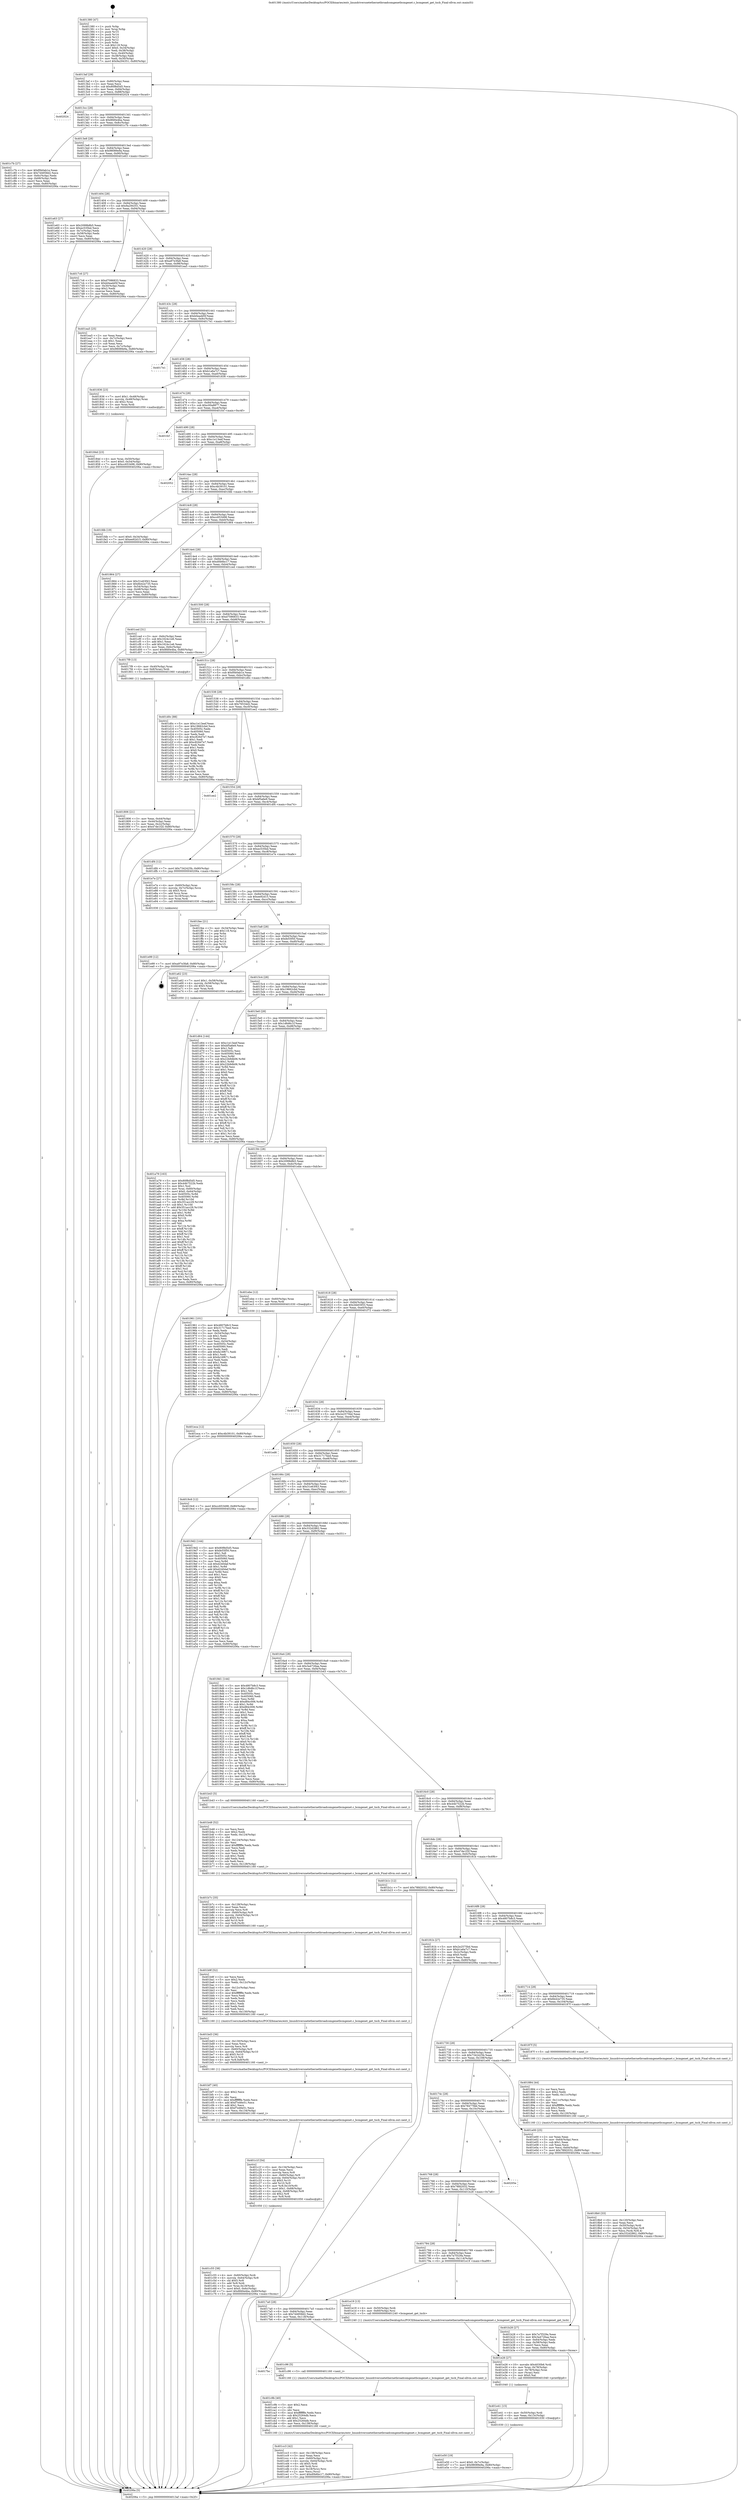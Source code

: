 digraph "0x401380" {
  label = "0x401380 (/mnt/c/Users/mathe/Desktop/tcc/POCII/binaries/extr_linuxdriversnetethernetbroadcomgenetbcmgenet.c_bcmgenet_get_txcb_Final-ollvm.out::main(0))"
  labelloc = "t"
  node[shape=record]

  Entry [label="",width=0.3,height=0.3,shape=circle,fillcolor=black,style=filled]
  "0x4013af" [label="{
     0x4013af [29]\l
     | [instrs]\l
     &nbsp;&nbsp;0x4013af \<+3\>: mov -0x80(%rbp),%eax\l
     &nbsp;&nbsp;0x4013b2 \<+2\>: mov %eax,%ecx\l
     &nbsp;&nbsp;0x4013b4 \<+6\>: sub $0x80f8d5d5,%ecx\l
     &nbsp;&nbsp;0x4013ba \<+6\>: mov %eax,-0x84(%rbp)\l
     &nbsp;&nbsp;0x4013c0 \<+6\>: mov %ecx,-0x88(%rbp)\l
     &nbsp;&nbsp;0x4013c6 \<+6\>: je 0000000000402024 \<main+0xca4\>\l
  }"]
  "0x402024" [label="{
     0x402024\l
  }", style=dashed]
  "0x4013cc" [label="{
     0x4013cc [28]\l
     | [instrs]\l
     &nbsp;&nbsp;0x4013cc \<+5\>: jmp 00000000004013d1 \<main+0x51\>\l
     &nbsp;&nbsp;0x4013d1 \<+6\>: mov -0x84(%rbp),%eax\l
     &nbsp;&nbsp;0x4013d7 \<+5\>: sub $0x8fd0e4ba,%eax\l
     &nbsp;&nbsp;0x4013dc \<+6\>: mov %eax,-0x8c(%rbp)\l
     &nbsp;&nbsp;0x4013e2 \<+6\>: je 0000000000401c7b \<main+0x8fb\>\l
  }"]
  Exit [label="",width=0.3,height=0.3,shape=circle,fillcolor=black,style=filled,peripheries=2]
  "0x401c7b" [label="{
     0x401c7b [27]\l
     | [instrs]\l
     &nbsp;&nbsp;0x401c7b \<+5\>: mov $0xf0b0ab1e,%eax\l
     &nbsp;&nbsp;0x401c80 \<+5\>: mov $0x7d4958d2,%ecx\l
     &nbsp;&nbsp;0x401c85 \<+3\>: mov -0x6c(%rbp),%edx\l
     &nbsp;&nbsp;0x401c88 \<+3\>: cmp -0x68(%rbp),%edx\l
     &nbsp;&nbsp;0x401c8b \<+3\>: cmovl %ecx,%eax\l
     &nbsp;&nbsp;0x401c8e \<+3\>: mov %eax,-0x80(%rbp)\l
     &nbsp;&nbsp;0x401c91 \<+5\>: jmp 000000000040206a \<main+0xcea\>\l
  }"]
  "0x4013e8" [label="{
     0x4013e8 [28]\l
     | [instrs]\l
     &nbsp;&nbsp;0x4013e8 \<+5\>: jmp 00000000004013ed \<main+0x6d\>\l
     &nbsp;&nbsp;0x4013ed \<+6\>: mov -0x84(%rbp),%eax\l
     &nbsp;&nbsp;0x4013f3 \<+5\>: sub $0x98089e9a,%eax\l
     &nbsp;&nbsp;0x4013f8 \<+6\>: mov %eax,-0x90(%rbp)\l
     &nbsp;&nbsp;0x4013fe \<+6\>: je 0000000000401e63 \<main+0xae3\>\l
  }"]
  "0x401eca" [label="{
     0x401eca [12]\l
     | [instrs]\l
     &nbsp;&nbsp;0x401eca \<+7\>: movl $0xc4b39101,-0x80(%rbp)\l
     &nbsp;&nbsp;0x401ed1 \<+5\>: jmp 000000000040206a \<main+0xcea\>\l
  }"]
  "0x401e63" [label="{
     0x401e63 [27]\l
     | [instrs]\l
     &nbsp;&nbsp;0x401e63 \<+5\>: mov $0x2099b8b5,%eax\l
     &nbsp;&nbsp;0x401e68 \<+5\>: mov $0xec535bd,%ecx\l
     &nbsp;&nbsp;0x401e6d \<+3\>: mov -0x7c(%rbp),%edx\l
     &nbsp;&nbsp;0x401e70 \<+3\>: cmp -0x58(%rbp),%edx\l
     &nbsp;&nbsp;0x401e73 \<+3\>: cmovl %ecx,%eax\l
     &nbsp;&nbsp;0x401e76 \<+3\>: mov %eax,-0x80(%rbp)\l
     &nbsp;&nbsp;0x401e79 \<+5\>: jmp 000000000040206a \<main+0xcea\>\l
  }"]
  "0x401404" [label="{
     0x401404 [28]\l
     | [instrs]\l
     &nbsp;&nbsp;0x401404 \<+5\>: jmp 0000000000401409 \<main+0x89\>\l
     &nbsp;&nbsp;0x401409 \<+6\>: mov -0x84(%rbp),%eax\l
     &nbsp;&nbsp;0x40140f \<+5\>: sub $0x9a294351,%eax\l
     &nbsp;&nbsp;0x401414 \<+6\>: mov %eax,-0x94(%rbp)\l
     &nbsp;&nbsp;0x40141a \<+6\>: je 00000000004017c6 \<main+0x446\>\l
  }"]
  "0x401e99" [label="{
     0x401e99 [12]\l
     | [instrs]\l
     &nbsp;&nbsp;0x401e99 \<+7\>: movl $0xa97e3fa8,-0x80(%rbp)\l
     &nbsp;&nbsp;0x401ea0 \<+5\>: jmp 000000000040206a \<main+0xcea\>\l
  }"]
  "0x4017c6" [label="{
     0x4017c6 [27]\l
     | [instrs]\l
     &nbsp;&nbsp;0x4017c6 \<+5\>: mov $0xd7086833,%eax\l
     &nbsp;&nbsp;0x4017cb \<+5\>: mov $0xb0eadd5f,%ecx\l
     &nbsp;&nbsp;0x4017d0 \<+3\>: mov -0x30(%rbp),%edx\l
     &nbsp;&nbsp;0x4017d3 \<+3\>: cmp $0x2,%edx\l
     &nbsp;&nbsp;0x4017d6 \<+3\>: cmovne %ecx,%eax\l
     &nbsp;&nbsp;0x4017d9 \<+3\>: mov %eax,-0x80(%rbp)\l
     &nbsp;&nbsp;0x4017dc \<+5\>: jmp 000000000040206a \<main+0xcea\>\l
  }"]
  "0x401420" [label="{
     0x401420 [28]\l
     | [instrs]\l
     &nbsp;&nbsp;0x401420 \<+5\>: jmp 0000000000401425 \<main+0xa5\>\l
     &nbsp;&nbsp;0x401425 \<+6\>: mov -0x84(%rbp),%eax\l
     &nbsp;&nbsp;0x40142b \<+5\>: sub $0xa97e3fa8,%eax\l
     &nbsp;&nbsp;0x401430 \<+6\>: mov %eax,-0x98(%rbp)\l
     &nbsp;&nbsp;0x401436 \<+6\>: je 0000000000401ea5 \<main+0xb25\>\l
  }"]
  "0x40206a" [label="{
     0x40206a [5]\l
     | [instrs]\l
     &nbsp;&nbsp;0x40206a \<+5\>: jmp 00000000004013af \<main+0x2f\>\l
  }"]
  "0x401380" [label="{
     0x401380 [47]\l
     | [instrs]\l
     &nbsp;&nbsp;0x401380 \<+1\>: push %rbp\l
     &nbsp;&nbsp;0x401381 \<+3\>: mov %rsp,%rbp\l
     &nbsp;&nbsp;0x401384 \<+2\>: push %r15\l
     &nbsp;&nbsp;0x401386 \<+2\>: push %r14\l
     &nbsp;&nbsp;0x401388 \<+2\>: push %r13\l
     &nbsp;&nbsp;0x40138a \<+2\>: push %r12\l
     &nbsp;&nbsp;0x40138c \<+1\>: push %rbx\l
     &nbsp;&nbsp;0x40138d \<+7\>: sub $0x118,%rsp\l
     &nbsp;&nbsp;0x401394 \<+7\>: movl $0x0,-0x34(%rbp)\l
     &nbsp;&nbsp;0x40139b \<+3\>: mov %edi,-0x38(%rbp)\l
     &nbsp;&nbsp;0x40139e \<+4\>: mov %rsi,-0x40(%rbp)\l
     &nbsp;&nbsp;0x4013a2 \<+3\>: mov -0x38(%rbp),%edi\l
     &nbsp;&nbsp;0x4013a5 \<+3\>: mov %edi,-0x30(%rbp)\l
     &nbsp;&nbsp;0x4013a8 \<+7\>: movl $0x9a294351,-0x80(%rbp)\l
  }"]
  "0x401e50" [label="{
     0x401e50 [19]\l
     | [instrs]\l
     &nbsp;&nbsp;0x401e50 \<+7\>: movl $0x0,-0x7c(%rbp)\l
     &nbsp;&nbsp;0x401e57 \<+7\>: movl $0x98089e9a,-0x80(%rbp)\l
     &nbsp;&nbsp;0x401e5e \<+5\>: jmp 000000000040206a \<main+0xcea\>\l
  }"]
  "0x401ea5" [label="{
     0x401ea5 [25]\l
     | [instrs]\l
     &nbsp;&nbsp;0x401ea5 \<+2\>: xor %eax,%eax\l
     &nbsp;&nbsp;0x401ea7 \<+3\>: mov -0x7c(%rbp),%ecx\l
     &nbsp;&nbsp;0x401eaa \<+3\>: sub $0x1,%eax\l
     &nbsp;&nbsp;0x401ead \<+2\>: sub %eax,%ecx\l
     &nbsp;&nbsp;0x401eaf \<+3\>: mov %ecx,-0x7c(%rbp)\l
     &nbsp;&nbsp;0x401eb2 \<+7\>: movl $0x98089e9a,-0x80(%rbp)\l
     &nbsp;&nbsp;0x401eb9 \<+5\>: jmp 000000000040206a \<main+0xcea\>\l
  }"]
  "0x40143c" [label="{
     0x40143c [28]\l
     | [instrs]\l
     &nbsp;&nbsp;0x40143c \<+5\>: jmp 0000000000401441 \<main+0xc1\>\l
     &nbsp;&nbsp;0x401441 \<+6\>: mov -0x84(%rbp),%eax\l
     &nbsp;&nbsp;0x401447 \<+5\>: sub $0xb0eadd5f,%eax\l
     &nbsp;&nbsp;0x40144c \<+6\>: mov %eax,-0x9c(%rbp)\l
     &nbsp;&nbsp;0x401452 \<+6\>: je 00000000004017e1 \<main+0x461\>\l
  }"]
  "0x401e41" [label="{
     0x401e41 [15]\l
     | [instrs]\l
     &nbsp;&nbsp;0x401e41 \<+4\>: mov -0x50(%rbp),%rdi\l
     &nbsp;&nbsp;0x401e45 \<+6\>: mov %eax,-0x13c(%rbp)\l
     &nbsp;&nbsp;0x401e4b \<+5\>: call 0000000000401030 \<free@plt\>\l
     | [calls]\l
     &nbsp;&nbsp;0x401030 \{1\} (unknown)\l
  }"]
  "0x4017e1" [label="{
     0x4017e1\l
  }", style=dashed]
  "0x401458" [label="{
     0x401458 [28]\l
     | [instrs]\l
     &nbsp;&nbsp;0x401458 \<+5\>: jmp 000000000040145d \<main+0xdd\>\l
     &nbsp;&nbsp;0x40145d \<+6\>: mov -0x84(%rbp),%eax\l
     &nbsp;&nbsp;0x401463 \<+5\>: sub $0xb1a6a7c7,%eax\l
     &nbsp;&nbsp;0x401468 \<+6\>: mov %eax,-0xa0(%rbp)\l
     &nbsp;&nbsp;0x40146e \<+6\>: je 0000000000401836 \<main+0x4b6\>\l
  }"]
  "0x401e26" [label="{
     0x401e26 [27]\l
     | [instrs]\l
     &nbsp;&nbsp;0x401e26 \<+10\>: movabs $0x4030b6,%rdi\l
     &nbsp;&nbsp;0x401e30 \<+4\>: mov %rax,-0x78(%rbp)\l
     &nbsp;&nbsp;0x401e34 \<+4\>: mov -0x78(%rbp),%rax\l
     &nbsp;&nbsp;0x401e38 \<+2\>: mov (%rax),%esi\l
     &nbsp;&nbsp;0x401e3a \<+2\>: mov $0x0,%al\l
     &nbsp;&nbsp;0x401e3c \<+5\>: call 0000000000401040 \<printf@plt\>\l
     | [calls]\l
     &nbsp;&nbsp;0x401040 \{1\} (unknown)\l
  }"]
  "0x401836" [label="{
     0x401836 [23]\l
     | [instrs]\l
     &nbsp;&nbsp;0x401836 \<+7\>: movl $0x1,-0x48(%rbp)\l
     &nbsp;&nbsp;0x40183d \<+4\>: movslq -0x48(%rbp),%rax\l
     &nbsp;&nbsp;0x401841 \<+4\>: shl $0x2,%rax\l
     &nbsp;&nbsp;0x401845 \<+3\>: mov %rax,%rdi\l
     &nbsp;&nbsp;0x401848 \<+5\>: call 0000000000401050 \<malloc@plt\>\l
     | [calls]\l
     &nbsp;&nbsp;0x401050 \{1\} (unknown)\l
  }"]
  "0x401474" [label="{
     0x401474 [28]\l
     | [instrs]\l
     &nbsp;&nbsp;0x401474 \<+5\>: jmp 0000000000401479 \<main+0xf9\>\l
     &nbsp;&nbsp;0x401479 \<+6\>: mov -0x84(%rbp),%eax\l
     &nbsp;&nbsp;0x40147f \<+5\>: sub $0xc00a8877,%eax\l
     &nbsp;&nbsp;0x401484 \<+6\>: mov %eax,-0xa4(%rbp)\l
     &nbsp;&nbsp;0x40148a \<+6\>: je 0000000000401fcf \<main+0xc4f\>\l
  }"]
  "0x401cc3" [label="{
     0x401cc3 [42]\l
     | [instrs]\l
     &nbsp;&nbsp;0x401cc3 \<+6\>: mov -0x138(%rbp),%ecx\l
     &nbsp;&nbsp;0x401cc9 \<+3\>: imul %eax,%ecx\l
     &nbsp;&nbsp;0x401ccc \<+4\>: mov -0x60(%rbp),%rsi\l
     &nbsp;&nbsp;0x401cd0 \<+4\>: movslq -0x64(%rbp),%rdi\l
     &nbsp;&nbsp;0x401cd4 \<+4\>: shl $0x5,%rdi\l
     &nbsp;&nbsp;0x401cd8 \<+3\>: add %rdi,%rsi\l
     &nbsp;&nbsp;0x401cdb \<+4\>: mov 0x18(%rsi),%rsi\l
     &nbsp;&nbsp;0x401cdf \<+2\>: mov %ecx,(%rsi)\l
     &nbsp;&nbsp;0x401ce1 \<+7\>: movl $0xd0b6bc17,-0x80(%rbp)\l
     &nbsp;&nbsp;0x401ce8 \<+5\>: jmp 000000000040206a \<main+0xcea\>\l
  }"]
  "0x401fcf" [label="{
     0x401fcf\l
  }", style=dashed]
  "0x401490" [label="{
     0x401490 [28]\l
     | [instrs]\l
     &nbsp;&nbsp;0x401490 \<+5\>: jmp 0000000000401495 \<main+0x115\>\l
     &nbsp;&nbsp;0x401495 \<+6\>: mov -0x84(%rbp),%eax\l
     &nbsp;&nbsp;0x40149b \<+5\>: sub $0xc1e13eef,%eax\l
     &nbsp;&nbsp;0x4014a0 \<+6\>: mov %eax,-0xa8(%rbp)\l
     &nbsp;&nbsp;0x4014a6 \<+6\>: je 0000000000402052 \<main+0xcd2\>\l
  }"]
  "0x401c9b" [label="{
     0x401c9b [40]\l
     | [instrs]\l
     &nbsp;&nbsp;0x401c9b \<+5\>: mov $0x2,%ecx\l
     &nbsp;&nbsp;0x401ca0 \<+1\>: cltd\l
     &nbsp;&nbsp;0x401ca1 \<+2\>: idiv %ecx\l
     &nbsp;&nbsp;0x401ca3 \<+6\>: imul $0xfffffffe,%edx,%ecx\l
     &nbsp;&nbsp;0x401ca9 \<+6\>: sub $0x25264db,%ecx\l
     &nbsp;&nbsp;0x401caf \<+3\>: add $0x1,%ecx\l
     &nbsp;&nbsp;0x401cb2 \<+6\>: add $0x25264db,%ecx\l
     &nbsp;&nbsp;0x401cb8 \<+6\>: mov %ecx,-0x138(%rbp)\l
     &nbsp;&nbsp;0x401cbe \<+5\>: call 0000000000401160 \<next_i\>\l
     | [calls]\l
     &nbsp;&nbsp;0x401160 \{1\} (/mnt/c/Users/mathe/Desktop/tcc/POCII/binaries/extr_linuxdriversnetethernetbroadcomgenetbcmgenet.c_bcmgenet_get_txcb_Final-ollvm.out::next_i)\l
  }"]
  "0x402052" [label="{
     0x402052\l
  }", style=dashed]
  "0x4014ac" [label="{
     0x4014ac [28]\l
     | [instrs]\l
     &nbsp;&nbsp;0x4014ac \<+5\>: jmp 00000000004014b1 \<main+0x131\>\l
     &nbsp;&nbsp;0x4014b1 \<+6\>: mov -0x84(%rbp),%eax\l
     &nbsp;&nbsp;0x4014b7 \<+5\>: sub $0xc4b39101,%eax\l
     &nbsp;&nbsp;0x4014bc \<+6\>: mov %eax,-0xac(%rbp)\l
     &nbsp;&nbsp;0x4014c2 \<+6\>: je 0000000000401fdb \<main+0xc5b\>\l
  }"]
  "0x4017bc" [label="{
     0x4017bc\l
  }", style=dashed]
  "0x401fdb" [label="{
     0x401fdb [19]\l
     | [instrs]\l
     &nbsp;&nbsp;0x401fdb \<+7\>: movl $0x0,-0x34(%rbp)\l
     &nbsp;&nbsp;0x401fe2 \<+7\>: movl $0xee92d15,-0x80(%rbp)\l
     &nbsp;&nbsp;0x401fe9 \<+5\>: jmp 000000000040206a \<main+0xcea\>\l
  }"]
  "0x4014c8" [label="{
     0x4014c8 [28]\l
     | [instrs]\l
     &nbsp;&nbsp;0x4014c8 \<+5\>: jmp 00000000004014cd \<main+0x14d\>\l
     &nbsp;&nbsp;0x4014cd \<+6\>: mov -0x84(%rbp),%eax\l
     &nbsp;&nbsp;0x4014d3 \<+5\>: sub $0xcc653498,%eax\l
     &nbsp;&nbsp;0x4014d8 \<+6\>: mov %eax,-0xb0(%rbp)\l
     &nbsp;&nbsp;0x4014de \<+6\>: je 0000000000401864 \<main+0x4e4\>\l
  }"]
  "0x401c96" [label="{
     0x401c96 [5]\l
     | [instrs]\l
     &nbsp;&nbsp;0x401c96 \<+5\>: call 0000000000401160 \<next_i\>\l
     | [calls]\l
     &nbsp;&nbsp;0x401160 \{1\} (/mnt/c/Users/mathe/Desktop/tcc/POCII/binaries/extr_linuxdriversnetethernetbroadcomgenetbcmgenet.c_bcmgenet_get_txcb_Final-ollvm.out::next_i)\l
  }"]
  "0x401864" [label="{
     0x401864 [27]\l
     | [instrs]\l
     &nbsp;&nbsp;0x401864 \<+5\>: mov $0x31e63f43,%eax\l
     &nbsp;&nbsp;0x401869 \<+5\>: mov $0x6b42e735,%ecx\l
     &nbsp;&nbsp;0x40186e \<+3\>: mov -0x54(%rbp),%edx\l
     &nbsp;&nbsp;0x401871 \<+3\>: cmp -0x48(%rbp),%edx\l
     &nbsp;&nbsp;0x401874 \<+3\>: cmovl %ecx,%eax\l
     &nbsp;&nbsp;0x401877 \<+3\>: mov %eax,-0x80(%rbp)\l
     &nbsp;&nbsp;0x40187a \<+5\>: jmp 000000000040206a \<main+0xcea\>\l
  }"]
  "0x4014e4" [label="{
     0x4014e4 [28]\l
     | [instrs]\l
     &nbsp;&nbsp;0x4014e4 \<+5\>: jmp 00000000004014e9 \<main+0x169\>\l
     &nbsp;&nbsp;0x4014e9 \<+6\>: mov -0x84(%rbp),%eax\l
     &nbsp;&nbsp;0x4014ef \<+5\>: sub $0xd0b6bc17,%eax\l
     &nbsp;&nbsp;0x4014f4 \<+6\>: mov %eax,-0xb4(%rbp)\l
     &nbsp;&nbsp;0x4014fa \<+6\>: je 0000000000401ced \<main+0x96d\>\l
  }"]
  "0x4017a0" [label="{
     0x4017a0 [28]\l
     | [instrs]\l
     &nbsp;&nbsp;0x4017a0 \<+5\>: jmp 00000000004017a5 \<main+0x425\>\l
     &nbsp;&nbsp;0x4017a5 \<+6\>: mov -0x84(%rbp),%eax\l
     &nbsp;&nbsp;0x4017ab \<+5\>: sub $0x7d4958d2,%eax\l
     &nbsp;&nbsp;0x4017b0 \<+6\>: mov %eax,-0x118(%rbp)\l
     &nbsp;&nbsp;0x4017b6 \<+6\>: je 0000000000401c96 \<main+0x916\>\l
  }"]
  "0x401ced" [label="{
     0x401ced [31]\l
     | [instrs]\l
     &nbsp;&nbsp;0x401ced \<+3\>: mov -0x6c(%rbp),%eax\l
     &nbsp;&nbsp;0x401cf0 \<+5\>: sub $0x1624c1e6,%eax\l
     &nbsp;&nbsp;0x401cf5 \<+3\>: add $0x1,%eax\l
     &nbsp;&nbsp;0x401cf8 \<+5\>: add $0x1624c1e6,%eax\l
     &nbsp;&nbsp;0x401cfd \<+3\>: mov %eax,-0x6c(%rbp)\l
     &nbsp;&nbsp;0x401d00 \<+7\>: movl $0x8fd0e4ba,-0x80(%rbp)\l
     &nbsp;&nbsp;0x401d07 \<+5\>: jmp 000000000040206a \<main+0xcea\>\l
  }"]
  "0x401500" [label="{
     0x401500 [28]\l
     | [instrs]\l
     &nbsp;&nbsp;0x401500 \<+5\>: jmp 0000000000401505 \<main+0x185\>\l
     &nbsp;&nbsp;0x401505 \<+6\>: mov -0x84(%rbp),%eax\l
     &nbsp;&nbsp;0x40150b \<+5\>: sub $0xd7086833,%eax\l
     &nbsp;&nbsp;0x401510 \<+6\>: mov %eax,-0xb8(%rbp)\l
     &nbsp;&nbsp;0x401516 \<+6\>: je 00000000004017f9 \<main+0x479\>\l
  }"]
  "0x401e19" [label="{
     0x401e19 [13]\l
     | [instrs]\l
     &nbsp;&nbsp;0x401e19 \<+4\>: mov -0x50(%rbp),%rdi\l
     &nbsp;&nbsp;0x401e1d \<+4\>: mov -0x60(%rbp),%rsi\l
     &nbsp;&nbsp;0x401e21 \<+5\>: call 0000000000401240 \<bcmgenet_get_txcb\>\l
     | [calls]\l
     &nbsp;&nbsp;0x401240 \{1\} (/mnt/c/Users/mathe/Desktop/tcc/POCII/binaries/extr_linuxdriversnetethernetbroadcomgenetbcmgenet.c_bcmgenet_get_txcb_Final-ollvm.out::bcmgenet_get_txcb)\l
  }"]
  "0x4017f9" [label="{
     0x4017f9 [13]\l
     | [instrs]\l
     &nbsp;&nbsp;0x4017f9 \<+4\>: mov -0x40(%rbp),%rax\l
     &nbsp;&nbsp;0x4017fd \<+4\>: mov 0x8(%rax),%rdi\l
     &nbsp;&nbsp;0x401801 \<+5\>: call 0000000000401060 \<atoi@plt\>\l
     | [calls]\l
     &nbsp;&nbsp;0x401060 \{1\} (unknown)\l
  }"]
  "0x40151c" [label="{
     0x40151c [28]\l
     | [instrs]\l
     &nbsp;&nbsp;0x40151c \<+5\>: jmp 0000000000401521 \<main+0x1a1\>\l
     &nbsp;&nbsp;0x401521 \<+6\>: mov -0x84(%rbp),%eax\l
     &nbsp;&nbsp;0x401527 \<+5\>: sub $0xf0b0ab1e,%eax\l
     &nbsp;&nbsp;0x40152c \<+6\>: mov %eax,-0xbc(%rbp)\l
     &nbsp;&nbsp;0x401532 \<+6\>: je 0000000000401d0c \<main+0x98c\>\l
  }"]
  "0x401806" [label="{
     0x401806 [21]\l
     | [instrs]\l
     &nbsp;&nbsp;0x401806 \<+3\>: mov %eax,-0x44(%rbp)\l
     &nbsp;&nbsp;0x401809 \<+3\>: mov -0x44(%rbp),%eax\l
     &nbsp;&nbsp;0x40180c \<+3\>: mov %eax,-0x2c(%rbp)\l
     &nbsp;&nbsp;0x40180f \<+7\>: movl $0x47de1f2f,-0x80(%rbp)\l
     &nbsp;&nbsp;0x401816 \<+5\>: jmp 000000000040206a \<main+0xcea\>\l
  }"]
  "0x401c55" [label="{
     0x401c55 [38]\l
     | [instrs]\l
     &nbsp;&nbsp;0x401c55 \<+4\>: mov -0x60(%rbp),%rdi\l
     &nbsp;&nbsp;0x401c59 \<+4\>: movslq -0x64(%rbp),%r8\l
     &nbsp;&nbsp;0x401c5d \<+4\>: shl $0x5,%r8\l
     &nbsp;&nbsp;0x401c61 \<+3\>: add %r8,%rdi\l
     &nbsp;&nbsp;0x401c64 \<+4\>: mov %rax,0x18(%rdi)\l
     &nbsp;&nbsp;0x401c68 \<+7\>: movl $0x0,-0x6c(%rbp)\l
     &nbsp;&nbsp;0x401c6f \<+7\>: movl $0x8fd0e4ba,-0x80(%rbp)\l
     &nbsp;&nbsp;0x401c76 \<+5\>: jmp 000000000040206a \<main+0xcea\>\l
  }"]
  "0x401d0c" [label="{
     0x401d0c [88]\l
     | [instrs]\l
     &nbsp;&nbsp;0x401d0c \<+5\>: mov $0xc1e13eef,%eax\l
     &nbsp;&nbsp;0x401d11 \<+5\>: mov $0x19662cbd,%ecx\l
     &nbsp;&nbsp;0x401d16 \<+7\>: mov 0x40505c,%edx\l
     &nbsp;&nbsp;0x401d1d \<+7\>: mov 0x405060,%esi\l
     &nbsp;&nbsp;0x401d24 \<+2\>: mov %edx,%edi\l
     &nbsp;&nbsp;0x401d26 \<+6\>: sub $0xc826d7e7,%edi\l
     &nbsp;&nbsp;0x401d2c \<+3\>: sub $0x1,%edi\l
     &nbsp;&nbsp;0x401d2f \<+6\>: add $0xc826d7e7,%edi\l
     &nbsp;&nbsp;0x401d35 \<+3\>: imul %edi,%edx\l
     &nbsp;&nbsp;0x401d38 \<+3\>: and $0x1,%edx\l
     &nbsp;&nbsp;0x401d3b \<+3\>: cmp $0x0,%edx\l
     &nbsp;&nbsp;0x401d3e \<+4\>: sete %r8b\l
     &nbsp;&nbsp;0x401d42 \<+3\>: cmp $0xa,%esi\l
     &nbsp;&nbsp;0x401d45 \<+4\>: setl %r9b\l
     &nbsp;&nbsp;0x401d49 \<+3\>: mov %r8b,%r10b\l
     &nbsp;&nbsp;0x401d4c \<+3\>: and %r9b,%r10b\l
     &nbsp;&nbsp;0x401d4f \<+3\>: xor %r9b,%r8b\l
     &nbsp;&nbsp;0x401d52 \<+3\>: or %r8b,%r10b\l
     &nbsp;&nbsp;0x401d55 \<+4\>: test $0x1,%r10b\l
     &nbsp;&nbsp;0x401d59 \<+3\>: cmovne %ecx,%eax\l
     &nbsp;&nbsp;0x401d5c \<+3\>: mov %eax,-0x80(%rbp)\l
     &nbsp;&nbsp;0x401d5f \<+5\>: jmp 000000000040206a \<main+0xcea\>\l
  }"]
  "0x401538" [label="{
     0x401538 [28]\l
     | [instrs]\l
     &nbsp;&nbsp;0x401538 \<+5\>: jmp 000000000040153d \<main+0x1bd\>\l
     &nbsp;&nbsp;0x40153d \<+6\>: mov -0x84(%rbp),%eax\l
     &nbsp;&nbsp;0x401543 \<+5\>: sub $0x76534d2,%eax\l
     &nbsp;&nbsp;0x401548 \<+6\>: mov %eax,-0xc0(%rbp)\l
     &nbsp;&nbsp;0x40154e \<+6\>: je 0000000000401ee2 \<main+0xb62\>\l
  }"]
  "0x401c1f" [label="{
     0x401c1f [54]\l
     | [instrs]\l
     &nbsp;&nbsp;0x401c1f \<+6\>: mov -0x134(%rbp),%ecx\l
     &nbsp;&nbsp;0x401c25 \<+3\>: imul %eax,%ecx\l
     &nbsp;&nbsp;0x401c28 \<+3\>: movslq %ecx,%r8\l
     &nbsp;&nbsp;0x401c2b \<+4\>: mov -0x60(%rbp),%r9\l
     &nbsp;&nbsp;0x401c2f \<+4\>: movslq -0x64(%rbp),%r10\l
     &nbsp;&nbsp;0x401c33 \<+4\>: shl $0x5,%r10\l
     &nbsp;&nbsp;0x401c37 \<+3\>: add %r10,%r9\l
     &nbsp;&nbsp;0x401c3a \<+4\>: mov %r8,0x10(%r9)\l
     &nbsp;&nbsp;0x401c3e \<+7\>: movl $0x1,-0x68(%rbp)\l
     &nbsp;&nbsp;0x401c45 \<+4\>: movslq -0x68(%rbp),%r8\l
     &nbsp;&nbsp;0x401c49 \<+4\>: shl $0x2,%r8\l
     &nbsp;&nbsp;0x401c4d \<+3\>: mov %r8,%rdi\l
     &nbsp;&nbsp;0x401c50 \<+5\>: call 0000000000401050 \<malloc@plt\>\l
     | [calls]\l
     &nbsp;&nbsp;0x401050 \{1\} (unknown)\l
  }"]
  "0x401ee2" [label="{
     0x401ee2\l
  }", style=dashed]
  "0x401554" [label="{
     0x401554 [28]\l
     | [instrs]\l
     &nbsp;&nbsp;0x401554 \<+5\>: jmp 0000000000401559 \<main+0x1d9\>\l
     &nbsp;&nbsp;0x401559 \<+6\>: mov -0x84(%rbp),%eax\l
     &nbsp;&nbsp;0x40155f \<+5\>: sub $0xbf5a6e9,%eax\l
     &nbsp;&nbsp;0x401564 \<+6\>: mov %eax,-0xc4(%rbp)\l
     &nbsp;&nbsp;0x40156a \<+6\>: je 0000000000401df4 \<main+0xa74\>\l
  }"]
  "0x401bf7" [label="{
     0x401bf7 [40]\l
     | [instrs]\l
     &nbsp;&nbsp;0x401bf7 \<+5\>: mov $0x2,%ecx\l
     &nbsp;&nbsp;0x401bfc \<+1\>: cltd\l
     &nbsp;&nbsp;0x401bfd \<+2\>: idiv %ecx\l
     &nbsp;&nbsp;0x401bff \<+6\>: imul $0xfffffffe,%edx,%ecx\l
     &nbsp;&nbsp;0x401c05 \<+6\>: add $0xf7e46e51,%ecx\l
     &nbsp;&nbsp;0x401c0b \<+3\>: add $0x1,%ecx\l
     &nbsp;&nbsp;0x401c0e \<+6\>: sub $0xf7e46e51,%ecx\l
     &nbsp;&nbsp;0x401c14 \<+6\>: mov %ecx,-0x134(%rbp)\l
     &nbsp;&nbsp;0x401c1a \<+5\>: call 0000000000401160 \<next_i\>\l
     | [calls]\l
     &nbsp;&nbsp;0x401160 \{1\} (/mnt/c/Users/mathe/Desktop/tcc/POCII/binaries/extr_linuxdriversnetethernetbroadcomgenetbcmgenet.c_bcmgenet_get_txcb_Final-ollvm.out::next_i)\l
  }"]
  "0x401df4" [label="{
     0x401df4 [12]\l
     | [instrs]\l
     &nbsp;&nbsp;0x401df4 \<+7\>: movl $0x7342425b,-0x80(%rbp)\l
     &nbsp;&nbsp;0x401dfb \<+5\>: jmp 000000000040206a \<main+0xcea\>\l
  }"]
  "0x401570" [label="{
     0x401570 [28]\l
     | [instrs]\l
     &nbsp;&nbsp;0x401570 \<+5\>: jmp 0000000000401575 \<main+0x1f5\>\l
     &nbsp;&nbsp;0x401575 \<+6\>: mov -0x84(%rbp),%eax\l
     &nbsp;&nbsp;0x40157b \<+5\>: sub $0xec535bd,%eax\l
     &nbsp;&nbsp;0x401580 \<+6\>: mov %eax,-0xc8(%rbp)\l
     &nbsp;&nbsp;0x401586 \<+6\>: je 0000000000401e7e \<main+0xafe\>\l
  }"]
  "0x401bd3" [label="{
     0x401bd3 [36]\l
     | [instrs]\l
     &nbsp;&nbsp;0x401bd3 \<+6\>: mov -0x130(%rbp),%ecx\l
     &nbsp;&nbsp;0x401bd9 \<+3\>: imul %eax,%ecx\l
     &nbsp;&nbsp;0x401bdc \<+3\>: movslq %ecx,%r8\l
     &nbsp;&nbsp;0x401bdf \<+4\>: mov -0x60(%rbp),%r9\l
     &nbsp;&nbsp;0x401be3 \<+4\>: movslq -0x64(%rbp),%r10\l
     &nbsp;&nbsp;0x401be7 \<+4\>: shl $0x5,%r10\l
     &nbsp;&nbsp;0x401beb \<+3\>: add %r10,%r9\l
     &nbsp;&nbsp;0x401bee \<+4\>: mov %r8,0x8(%r9)\l
     &nbsp;&nbsp;0x401bf2 \<+5\>: call 0000000000401160 \<next_i\>\l
     | [calls]\l
     &nbsp;&nbsp;0x401160 \{1\} (/mnt/c/Users/mathe/Desktop/tcc/POCII/binaries/extr_linuxdriversnetethernetbroadcomgenetbcmgenet.c_bcmgenet_get_txcb_Final-ollvm.out::next_i)\l
  }"]
  "0x401e7e" [label="{
     0x401e7e [27]\l
     | [instrs]\l
     &nbsp;&nbsp;0x401e7e \<+4\>: mov -0x60(%rbp),%rax\l
     &nbsp;&nbsp;0x401e82 \<+4\>: movslq -0x7c(%rbp),%rcx\l
     &nbsp;&nbsp;0x401e86 \<+4\>: shl $0x5,%rcx\l
     &nbsp;&nbsp;0x401e8a \<+3\>: add %rcx,%rax\l
     &nbsp;&nbsp;0x401e8d \<+4\>: mov 0x18(%rax),%rax\l
     &nbsp;&nbsp;0x401e91 \<+3\>: mov %rax,%rdi\l
     &nbsp;&nbsp;0x401e94 \<+5\>: call 0000000000401030 \<free@plt\>\l
     | [calls]\l
     &nbsp;&nbsp;0x401030 \{1\} (unknown)\l
  }"]
  "0x40158c" [label="{
     0x40158c [28]\l
     | [instrs]\l
     &nbsp;&nbsp;0x40158c \<+5\>: jmp 0000000000401591 \<main+0x211\>\l
     &nbsp;&nbsp;0x401591 \<+6\>: mov -0x84(%rbp),%eax\l
     &nbsp;&nbsp;0x401597 \<+5\>: sub $0xee92d15,%eax\l
     &nbsp;&nbsp;0x40159c \<+6\>: mov %eax,-0xcc(%rbp)\l
     &nbsp;&nbsp;0x4015a2 \<+6\>: je 0000000000401fee \<main+0xc6e\>\l
  }"]
  "0x401b9f" [label="{
     0x401b9f [52]\l
     | [instrs]\l
     &nbsp;&nbsp;0x401b9f \<+2\>: xor %ecx,%ecx\l
     &nbsp;&nbsp;0x401ba1 \<+5\>: mov $0x2,%edx\l
     &nbsp;&nbsp;0x401ba6 \<+6\>: mov %edx,-0x12c(%rbp)\l
     &nbsp;&nbsp;0x401bac \<+1\>: cltd\l
     &nbsp;&nbsp;0x401bad \<+6\>: mov -0x12c(%rbp),%esi\l
     &nbsp;&nbsp;0x401bb3 \<+2\>: idiv %esi\l
     &nbsp;&nbsp;0x401bb5 \<+6\>: imul $0xfffffffe,%edx,%edx\l
     &nbsp;&nbsp;0x401bbb \<+2\>: mov %ecx,%edi\l
     &nbsp;&nbsp;0x401bbd \<+2\>: sub %edx,%edi\l
     &nbsp;&nbsp;0x401bbf \<+2\>: mov %ecx,%edx\l
     &nbsp;&nbsp;0x401bc1 \<+3\>: sub $0x1,%edx\l
     &nbsp;&nbsp;0x401bc4 \<+2\>: add %edx,%edi\l
     &nbsp;&nbsp;0x401bc6 \<+2\>: sub %edi,%ecx\l
     &nbsp;&nbsp;0x401bc8 \<+6\>: mov %ecx,-0x130(%rbp)\l
     &nbsp;&nbsp;0x401bce \<+5\>: call 0000000000401160 \<next_i\>\l
     | [calls]\l
     &nbsp;&nbsp;0x401160 \{1\} (/mnt/c/Users/mathe/Desktop/tcc/POCII/binaries/extr_linuxdriversnetethernetbroadcomgenetbcmgenet.c_bcmgenet_get_txcb_Final-ollvm.out::next_i)\l
  }"]
  "0x401fee" [label="{
     0x401fee [21]\l
     | [instrs]\l
     &nbsp;&nbsp;0x401fee \<+3\>: mov -0x34(%rbp),%eax\l
     &nbsp;&nbsp;0x401ff1 \<+7\>: add $0x118,%rsp\l
     &nbsp;&nbsp;0x401ff8 \<+1\>: pop %rbx\l
     &nbsp;&nbsp;0x401ff9 \<+2\>: pop %r12\l
     &nbsp;&nbsp;0x401ffb \<+2\>: pop %r13\l
     &nbsp;&nbsp;0x401ffd \<+2\>: pop %r14\l
     &nbsp;&nbsp;0x401fff \<+2\>: pop %r15\l
     &nbsp;&nbsp;0x402001 \<+1\>: pop %rbp\l
     &nbsp;&nbsp;0x402002 \<+1\>: ret\l
  }"]
  "0x4015a8" [label="{
     0x4015a8 [28]\l
     | [instrs]\l
     &nbsp;&nbsp;0x4015a8 \<+5\>: jmp 00000000004015ad \<main+0x22d\>\l
     &nbsp;&nbsp;0x4015ad \<+6\>: mov -0x84(%rbp),%eax\l
     &nbsp;&nbsp;0x4015b3 \<+5\>: sub $0xfe55f50,%eax\l
     &nbsp;&nbsp;0x4015b8 \<+6\>: mov %eax,-0xd0(%rbp)\l
     &nbsp;&nbsp;0x4015be \<+6\>: je 0000000000401a62 \<main+0x6e2\>\l
  }"]
  "0x401b7c" [label="{
     0x401b7c [35]\l
     | [instrs]\l
     &nbsp;&nbsp;0x401b7c \<+6\>: mov -0x128(%rbp),%ecx\l
     &nbsp;&nbsp;0x401b82 \<+3\>: imul %eax,%ecx\l
     &nbsp;&nbsp;0x401b85 \<+3\>: movslq %ecx,%r8\l
     &nbsp;&nbsp;0x401b88 \<+4\>: mov -0x60(%rbp),%r9\l
     &nbsp;&nbsp;0x401b8c \<+4\>: movslq -0x64(%rbp),%r10\l
     &nbsp;&nbsp;0x401b90 \<+4\>: shl $0x5,%r10\l
     &nbsp;&nbsp;0x401b94 \<+3\>: add %r10,%r9\l
     &nbsp;&nbsp;0x401b97 \<+3\>: mov %r8,(%r9)\l
     &nbsp;&nbsp;0x401b9a \<+5\>: call 0000000000401160 \<next_i\>\l
     | [calls]\l
     &nbsp;&nbsp;0x401160 \{1\} (/mnt/c/Users/mathe/Desktop/tcc/POCII/binaries/extr_linuxdriversnetethernetbroadcomgenetbcmgenet.c_bcmgenet_get_txcb_Final-ollvm.out::next_i)\l
  }"]
  "0x401a62" [label="{
     0x401a62 [23]\l
     | [instrs]\l
     &nbsp;&nbsp;0x401a62 \<+7\>: movl $0x1,-0x58(%rbp)\l
     &nbsp;&nbsp;0x401a69 \<+4\>: movslq -0x58(%rbp),%rax\l
     &nbsp;&nbsp;0x401a6d \<+4\>: shl $0x5,%rax\l
     &nbsp;&nbsp;0x401a71 \<+3\>: mov %rax,%rdi\l
     &nbsp;&nbsp;0x401a74 \<+5\>: call 0000000000401050 \<malloc@plt\>\l
     | [calls]\l
     &nbsp;&nbsp;0x401050 \{1\} (unknown)\l
  }"]
  "0x4015c4" [label="{
     0x4015c4 [28]\l
     | [instrs]\l
     &nbsp;&nbsp;0x4015c4 \<+5\>: jmp 00000000004015c9 \<main+0x249\>\l
     &nbsp;&nbsp;0x4015c9 \<+6\>: mov -0x84(%rbp),%eax\l
     &nbsp;&nbsp;0x4015cf \<+5\>: sub $0x19662cbd,%eax\l
     &nbsp;&nbsp;0x4015d4 \<+6\>: mov %eax,-0xd4(%rbp)\l
     &nbsp;&nbsp;0x4015da \<+6\>: je 0000000000401d64 \<main+0x9e4\>\l
  }"]
  "0x401b48" [label="{
     0x401b48 [52]\l
     | [instrs]\l
     &nbsp;&nbsp;0x401b48 \<+2\>: xor %ecx,%ecx\l
     &nbsp;&nbsp;0x401b4a \<+5\>: mov $0x2,%edx\l
     &nbsp;&nbsp;0x401b4f \<+6\>: mov %edx,-0x124(%rbp)\l
     &nbsp;&nbsp;0x401b55 \<+1\>: cltd\l
     &nbsp;&nbsp;0x401b56 \<+6\>: mov -0x124(%rbp),%esi\l
     &nbsp;&nbsp;0x401b5c \<+2\>: idiv %esi\l
     &nbsp;&nbsp;0x401b5e \<+6\>: imul $0xfffffffe,%edx,%edx\l
     &nbsp;&nbsp;0x401b64 \<+2\>: mov %ecx,%edi\l
     &nbsp;&nbsp;0x401b66 \<+2\>: sub %edx,%edi\l
     &nbsp;&nbsp;0x401b68 \<+2\>: mov %ecx,%edx\l
     &nbsp;&nbsp;0x401b6a \<+3\>: sub $0x1,%edx\l
     &nbsp;&nbsp;0x401b6d \<+2\>: add %edx,%edi\l
     &nbsp;&nbsp;0x401b6f \<+2\>: sub %edi,%ecx\l
     &nbsp;&nbsp;0x401b71 \<+6\>: mov %ecx,-0x128(%rbp)\l
     &nbsp;&nbsp;0x401b77 \<+5\>: call 0000000000401160 \<next_i\>\l
     | [calls]\l
     &nbsp;&nbsp;0x401160 \{1\} (/mnt/c/Users/mathe/Desktop/tcc/POCII/binaries/extr_linuxdriversnetethernetbroadcomgenetbcmgenet.c_bcmgenet_get_txcb_Final-ollvm.out::next_i)\l
  }"]
  "0x401d64" [label="{
     0x401d64 [144]\l
     | [instrs]\l
     &nbsp;&nbsp;0x401d64 \<+5\>: mov $0xc1e13eef,%eax\l
     &nbsp;&nbsp;0x401d69 \<+5\>: mov $0xbf5a6e9,%ecx\l
     &nbsp;&nbsp;0x401d6e \<+2\>: mov $0x1,%dl\l
     &nbsp;&nbsp;0x401d70 \<+7\>: mov 0x40505c,%esi\l
     &nbsp;&nbsp;0x401d77 \<+7\>: mov 0x405060,%edi\l
     &nbsp;&nbsp;0x401d7e \<+3\>: mov %esi,%r8d\l
     &nbsp;&nbsp;0x401d81 \<+7\>: sub $0x22b9db06,%r8d\l
     &nbsp;&nbsp;0x401d88 \<+4\>: sub $0x1,%r8d\l
     &nbsp;&nbsp;0x401d8c \<+7\>: add $0x22b9db06,%r8d\l
     &nbsp;&nbsp;0x401d93 \<+4\>: imul %r8d,%esi\l
     &nbsp;&nbsp;0x401d97 \<+3\>: and $0x1,%esi\l
     &nbsp;&nbsp;0x401d9a \<+3\>: cmp $0x0,%esi\l
     &nbsp;&nbsp;0x401d9d \<+4\>: sete %r9b\l
     &nbsp;&nbsp;0x401da1 \<+3\>: cmp $0xa,%edi\l
     &nbsp;&nbsp;0x401da4 \<+4\>: setl %r10b\l
     &nbsp;&nbsp;0x401da8 \<+3\>: mov %r9b,%r11b\l
     &nbsp;&nbsp;0x401dab \<+4\>: xor $0xff,%r11b\l
     &nbsp;&nbsp;0x401daf \<+3\>: mov %r10b,%bl\l
     &nbsp;&nbsp;0x401db2 \<+3\>: xor $0xff,%bl\l
     &nbsp;&nbsp;0x401db5 \<+3\>: xor $0x1,%dl\l
     &nbsp;&nbsp;0x401db8 \<+3\>: mov %r11b,%r14b\l
     &nbsp;&nbsp;0x401dbb \<+4\>: and $0xff,%r14b\l
     &nbsp;&nbsp;0x401dbf \<+3\>: and %dl,%r9b\l
     &nbsp;&nbsp;0x401dc2 \<+3\>: mov %bl,%r15b\l
     &nbsp;&nbsp;0x401dc5 \<+4\>: and $0xff,%r15b\l
     &nbsp;&nbsp;0x401dc9 \<+3\>: and %dl,%r10b\l
     &nbsp;&nbsp;0x401dcc \<+3\>: or %r9b,%r14b\l
     &nbsp;&nbsp;0x401dcf \<+3\>: or %r10b,%r15b\l
     &nbsp;&nbsp;0x401dd2 \<+3\>: xor %r15b,%r14b\l
     &nbsp;&nbsp;0x401dd5 \<+3\>: or %bl,%r11b\l
     &nbsp;&nbsp;0x401dd8 \<+4\>: xor $0xff,%r11b\l
     &nbsp;&nbsp;0x401ddc \<+3\>: or $0x1,%dl\l
     &nbsp;&nbsp;0x401ddf \<+3\>: and %dl,%r11b\l
     &nbsp;&nbsp;0x401de2 \<+3\>: or %r11b,%r14b\l
     &nbsp;&nbsp;0x401de5 \<+4\>: test $0x1,%r14b\l
     &nbsp;&nbsp;0x401de9 \<+3\>: cmovne %ecx,%eax\l
     &nbsp;&nbsp;0x401dec \<+3\>: mov %eax,-0x80(%rbp)\l
     &nbsp;&nbsp;0x401def \<+5\>: jmp 000000000040206a \<main+0xcea\>\l
  }"]
  "0x4015e0" [label="{
     0x4015e0 [28]\l
     | [instrs]\l
     &nbsp;&nbsp;0x4015e0 \<+5\>: jmp 00000000004015e5 \<main+0x265\>\l
     &nbsp;&nbsp;0x4015e5 \<+6\>: mov -0x84(%rbp),%eax\l
     &nbsp;&nbsp;0x4015eb \<+5\>: sub $0x1d6d6c1f,%eax\l
     &nbsp;&nbsp;0x4015f0 \<+6\>: mov %eax,-0xd8(%rbp)\l
     &nbsp;&nbsp;0x4015f6 \<+6\>: je 0000000000401961 \<main+0x5e1\>\l
  }"]
  "0x401784" [label="{
     0x401784 [28]\l
     | [instrs]\l
     &nbsp;&nbsp;0x401784 \<+5\>: jmp 0000000000401789 \<main+0x409\>\l
     &nbsp;&nbsp;0x401789 \<+6\>: mov -0x84(%rbp),%eax\l
     &nbsp;&nbsp;0x40178f \<+5\>: sub $0x7a7f329a,%eax\l
     &nbsp;&nbsp;0x401794 \<+6\>: mov %eax,-0x114(%rbp)\l
     &nbsp;&nbsp;0x40179a \<+6\>: je 0000000000401e19 \<main+0xa99\>\l
  }"]
  "0x401961" [label="{
     0x401961 [101]\l
     | [instrs]\l
     &nbsp;&nbsp;0x401961 \<+5\>: mov $0x4807b8c3,%eax\l
     &nbsp;&nbsp;0x401966 \<+5\>: mov $0x31717bed,%ecx\l
     &nbsp;&nbsp;0x40196b \<+2\>: xor %edx,%edx\l
     &nbsp;&nbsp;0x40196d \<+3\>: mov -0x54(%rbp),%esi\l
     &nbsp;&nbsp;0x401970 \<+3\>: sub $0x1,%edx\l
     &nbsp;&nbsp;0x401973 \<+2\>: sub %edx,%esi\l
     &nbsp;&nbsp;0x401975 \<+3\>: mov %esi,-0x54(%rbp)\l
     &nbsp;&nbsp;0x401978 \<+7\>: mov 0x40505c,%edx\l
     &nbsp;&nbsp;0x40197f \<+7\>: mov 0x405060,%esi\l
     &nbsp;&nbsp;0x401986 \<+2\>: mov %edx,%edi\l
     &nbsp;&nbsp;0x401988 \<+6\>: add $0xfa16f671,%edi\l
     &nbsp;&nbsp;0x40198e \<+3\>: sub $0x1,%edi\l
     &nbsp;&nbsp;0x401991 \<+6\>: sub $0xfa16f671,%edi\l
     &nbsp;&nbsp;0x401997 \<+3\>: imul %edi,%edx\l
     &nbsp;&nbsp;0x40199a \<+3\>: and $0x1,%edx\l
     &nbsp;&nbsp;0x40199d \<+3\>: cmp $0x0,%edx\l
     &nbsp;&nbsp;0x4019a0 \<+4\>: sete %r8b\l
     &nbsp;&nbsp;0x4019a4 \<+3\>: cmp $0xa,%esi\l
     &nbsp;&nbsp;0x4019a7 \<+4\>: setl %r9b\l
     &nbsp;&nbsp;0x4019ab \<+3\>: mov %r8b,%r10b\l
     &nbsp;&nbsp;0x4019ae \<+3\>: and %r9b,%r10b\l
     &nbsp;&nbsp;0x4019b1 \<+3\>: xor %r9b,%r8b\l
     &nbsp;&nbsp;0x4019b4 \<+3\>: or %r8b,%r10b\l
     &nbsp;&nbsp;0x4019b7 \<+4\>: test $0x1,%r10b\l
     &nbsp;&nbsp;0x4019bb \<+3\>: cmovne %ecx,%eax\l
     &nbsp;&nbsp;0x4019be \<+3\>: mov %eax,-0x80(%rbp)\l
     &nbsp;&nbsp;0x4019c1 \<+5\>: jmp 000000000040206a \<main+0xcea\>\l
  }"]
  "0x4015fc" [label="{
     0x4015fc [28]\l
     | [instrs]\l
     &nbsp;&nbsp;0x4015fc \<+5\>: jmp 0000000000401601 \<main+0x281\>\l
     &nbsp;&nbsp;0x401601 \<+6\>: mov -0x84(%rbp),%eax\l
     &nbsp;&nbsp;0x401607 \<+5\>: sub $0x2099b8b5,%eax\l
     &nbsp;&nbsp;0x40160c \<+6\>: mov %eax,-0xdc(%rbp)\l
     &nbsp;&nbsp;0x401612 \<+6\>: je 0000000000401ebe \<main+0xb3e\>\l
  }"]
  "0x401b28" [label="{
     0x401b28 [27]\l
     | [instrs]\l
     &nbsp;&nbsp;0x401b28 \<+5\>: mov $0x7a7f329a,%eax\l
     &nbsp;&nbsp;0x401b2d \<+5\>: mov $0x3a4726aa,%ecx\l
     &nbsp;&nbsp;0x401b32 \<+3\>: mov -0x64(%rbp),%edx\l
     &nbsp;&nbsp;0x401b35 \<+3\>: cmp -0x58(%rbp),%edx\l
     &nbsp;&nbsp;0x401b38 \<+3\>: cmovl %ecx,%eax\l
     &nbsp;&nbsp;0x401b3b \<+3\>: mov %eax,-0x80(%rbp)\l
     &nbsp;&nbsp;0x401b3e \<+5\>: jmp 000000000040206a \<main+0xcea\>\l
  }"]
  "0x401ebe" [label="{
     0x401ebe [12]\l
     | [instrs]\l
     &nbsp;&nbsp;0x401ebe \<+4\>: mov -0x60(%rbp),%rax\l
     &nbsp;&nbsp;0x401ec2 \<+3\>: mov %rax,%rdi\l
     &nbsp;&nbsp;0x401ec5 \<+5\>: call 0000000000401030 \<free@plt\>\l
     | [calls]\l
     &nbsp;&nbsp;0x401030 \{1\} (unknown)\l
  }"]
  "0x401618" [label="{
     0x401618 [28]\l
     | [instrs]\l
     &nbsp;&nbsp;0x401618 \<+5\>: jmp 000000000040161d \<main+0x29d\>\l
     &nbsp;&nbsp;0x40161d \<+6\>: mov -0x84(%rbp),%eax\l
     &nbsp;&nbsp;0x401623 \<+5\>: sub $0x2bb03f33,%eax\l
     &nbsp;&nbsp;0x401628 \<+6\>: mov %eax,-0xe0(%rbp)\l
     &nbsp;&nbsp;0x40162e \<+6\>: je 0000000000401f72 \<main+0xbf2\>\l
  }"]
  "0x401768" [label="{
     0x401768 [28]\l
     | [instrs]\l
     &nbsp;&nbsp;0x401768 \<+5\>: jmp 000000000040176d \<main+0x3ed\>\l
     &nbsp;&nbsp;0x40176d \<+6\>: mov -0x84(%rbp),%eax\l
     &nbsp;&nbsp;0x401773 \<+5\>: sub $0x78fd2032,%eax\l
     &nbsp;&nbsp;0x401778 \<+6\>: mov %eax,-0x110(%rbp)\l
     &nbsp;&nbsp;0x40177e \<+6\>: je 0000000000401b28 \<main+0x7a8\>\l
  }"]
  "0x401f72" [label="{
     0x401f72\l
  }", style=dashed]
  "0x401634" [label="{
     0x401634 [28]\l
     | [instrs]\l
     &nbsp;&nbsp;0x401634 \<+5\>: jmp 0000000000401639 \<main+0x2b9\>\l
     &nbsp;&nbsp;0x401639 \<+6\>: mov -0x84(%rbp),%eax\l
     &nbsp;&nbsp;0x40163f \<+5\>: sub $0x2e2575bd,%eax\l
     &nbsp;&nbsp;0x401644 \<+6\>: mov %eax,-0xe4(%rbp)\l
     &nbsp;&nbsp;0x40164a \<+6\>: je 0000000000401ed6 \<main+0xb56\>\l
  }"]
  "0x40205e" [label="{
     0x40205e\l
  }", style=dashed]
  "0x401ed6" [label="{
     0x401ed6\l
  }", style=dashed]
  "0x401650" [label="{
     0x401650 [28]\l
     | [instrs]\l
     &nbsp;&nbsp;0x401650 \<+5\>: jmp 0000000000401655 \<main+0x2d5\>\l
     &nbsp;&nbsp;0x401655 \<+6\>: mov -0x84(%rbp),%eax\l
     &nbsp;&nbsp;0x40165b \<+5\>: sub $0x31717bed,%eax\l
     &nbsp;&nbsp;0x401660 \<+6\>: mov %eax,-0xe8(%rbp)\l
     &nbsp;&nbsp;0x401666 \<+6\>: je 00000000004019c6 \<main+0x646\>\l
  }"]
  "0x40174c" [label="{
     0x40174c [28]\l
     | [instrs]\l
     &nbsp;&nbsp;0x40174c \<+5\>: jmp 0000000000401751 \<main+0x3d1\>\l
     &nbsp;&nbsp;0x401751 \<+6\>: mov -0x84(%rbp),%eax\l
     &nbsp;&nbsp;0x401757 \<+5\>: sub $0x78477fdd,%eax\l
     &nbsp;&nbsp;0x40175c \<+6\>: mov %eax,-0x10c(%rbp)\l
     &nbsp;&nbsp;0x401762 \<+6\>: je 000000000040205e \<main+0xcde\>\l
  }"]
  "0x4019c6" [label="{
     0x4019c6 [12]\l
     | [instrs]\l
     &nbsp;&nbsp;0x4019c6 \<+7\>: movl $0xcc653498,-0x80(%rbp)\l
     &nbsp;&nbsp;0x4019cd \<+5\>: jmp 000000000040206a \<main+0xcea\>\l
  }"]
  "0x40166c" [label="{
     0x40166c [28]\l
     | [instrs]\l
     &nbsp;&nbsp;0x40166c \<+5\>: jmp 0000000000401671 \<main+0x2f1\>\l
     &nbsp;&nbsp;0x401671 \<+6\>: mov -0x84(%rbp),%eax\l
     &nbsp;&nbsp;0x401677 \<+5\>: sub $0x31e63f43,%eax\l
     &nbsp;&nbsp;0x40167c \<+6\>: mov %eax,-0xec(%rbp)\l
     &nbsp;&nbsp;0x401682 \<+6\>: je 00000000004019d2 \<main+0x652\>\l
  }"]
  "0x401e00" [label="{
     0x401e00 [25]\l
     | [instrs]\l
     &nbsp;&nbsp;0x401e00 \<+2\>: xor %eax,%eax\l
     &nbsp;&nbsp;0x401e02 \<+3\>: mov -0x64(%rbp),%ecx\l
     &nbsp;&nbsp;0x401e05 \<+3\>: sub $0x1,%eax\l
     &nbsp;&nbsp;0x401e08 \<+2\>: sub %eax,%ecx\l
     &nbsp;&nbsp;0x401e0a \<+3\>: mov %ecx,-0x64(%rbp)\l
     &nbsp;&nbsp;0x401e0d \<+7\>: movl $0x78fd2032,-0x80(%rbp)\l
     &nbsp;&nbsp;0x401e14 \<+5\>: jmp 000000000040206a \<main+0xcea\>\l
  }"]
  "0x4019d2" [label="{
     0x4019d2 [144]\l
     | [instrs]\l
     &nbsp;&nbsp;0x4019d2 \<+5\>: mov $0x80f8d5d5,%eax\l
     &nbsp;&nbsp;0x4019d7 \<+5\>: mov $0xfe55f50,%ecx\l
     &nbsp;&nbsp;0x4019dc \<+2\>: mov $0x1,%dl\l
     &nbsp;&nbsp;0x4019de \<+7\>: mov 0x40505c,%esi\l
     &nbsp;&nbsp;0x4019e5 \<+7\>: mov 0x405060,%edi\l
     &nbsp;&nbsp;0x4019ec \<+3\>: mov %esi,%r8d\l
     &nbsp;&nbsp;0x4019ef \<+7\>: sub $0xd240daf,%r8d\l
     &nbsp;&nbsp;0x4019f6 \<+4\>: sub $0x1,%r8d\l
     &nbsp;&nbsp;0x4019fa \<+7\>: add $0xd240daf,%r8d\l
     &nbsp;&nbsp;0x401a01 \<+4\>: imul %r8d,%esi\l
     &nbsp;&nbsp;0x401a05 \<+3\>: and $0x1,%esi\l
     &nbsp;&nbsp;0x401a08 \<+3\>: cmp $0x0,%esi\l
     &nbsp;&nbsp;0x401a0b \<+4\>: sete %r9b\l
     &nbsp;&nbsp;0x401a0f \<+3\>: cmp $0xa,%edi\l
     &nbsp;&nbsp;0x401a12 \<+4\>: setl %r10b\l
     &nbsp;&nbsp;0x401a16 \<+3\>: mov %r9b,%r11b\l
     &nbsp;&nbsp;0x401a19 \<+4\>: xor $0xff,%r11b\l
     &nbsp;&nbsp;0x401a1d \<+3\>: mov %r10b,%bl\l
     &nbsp;&nbsp;0x401a20 \<+3\>: xor $0xff,%bl\l
     &nbsp;&nbsp;0x401a23 \<+3\>: xor $0x1,%dl\l
     &nbsp;&nbsp;0x401a26 \<+3\>: mov %r11b,%r14b\l
     &nbsp;&nbsp;0x401a29 \<+4\>: and $0xff,%r14b\l
     &nbsp;&nbsp;0x401a2d \<+3\>: and %dl,%r9b\l
     &nbsp;&nbsp;0x401a30 \<+3\>: mov %bl,%r15b\l
     &nbsp;&nbsp;0x401a33 \<+4\>: and $0xff,%r15b\l
     &nbsp;&nbsp;0x401a37 \<+3\>: and %dl,%r10b\l
     &nbsp;&nbsp;0x401a3a \<+3\>: or %r9b,%r14b\l
     &nbsp;&nbsp;0x401a3d \<+3\>: or %r10b,%r15b\l
     &nbsp;&nbsp;0x401a40 \<+3\>: xor %r15b,%r14b\l
     &nbsp;&nbsp;0x401a43 \<+3\>: or %bl,%r11b\l
     &nbsp;&nbsp;0x401a46 \<+4\>: xor $0xff,%r11b\l
     &nbsp;&nbsp;0x401a4a \<+3\>: or $0x1,%dl\l
     &nbsp;&nbsp;0x401a4d \<+3\>: and %dl,%r11b\l
     &nbsp;&nbsp;0x401a50 \<+3\>: or %r11b,%r14b\l
     &nbsp;&nbsp;0x401a53 \<+4\>: test $0x1,%r14b\l
     &nbsp;&nbsp;0x401a57 \<+3\>: cmovne %ecx,%eax\l
     &nbsp;&nbsp;0x401a5a \<+3\>: mov %eax,-0x80(%rbp)\l
     &nbsp;&nbsp;0x401a5d \<+5\>: jmp 000000000040206a \<main+0xcea\>\l
  }"]
  "0x401688" [label="{
     0x401688 [28]\l
     | [instrs]\l
     &nbsp;&nbsp;0x401688 \<+5\>: jmp 000000000040168d \<main+0x30d\>\l
     &nbsp;&nbsp;0x40168d \<+6\>: mov -0x84(%rbp),%eax\l
     &nbsp;&nbsp;0x401693 \<+5\>: sub $0x332d2862,%eax\l
     &nbsp;&nbsp;0x401698 \<+6\>: mov %eax,-0xf0(%rbp)\l
     &nbsp;&nbsp;0x40169e \<+6\>: je 00000000004018d1 \<main+0x551\>\l
  }"]
  "0x401a79" [label="{
     0x401a79 [163]\l
     | [instrs]\l
     &nbsp;&nbsp;0x401a79 \<+5\>: mov $0x80f8d5d5,%ecx\l
     &nbsp;&nbsp;0x401a7e \<+5\>: mov $0x44b7522b,%edx\l
     &nbsp;&nbsp;0x401a83 \<+3\>: mov $0x1,%sil\l
     &nbsp;&nbsp;0x401a86 \<+4\>: mov %rax,-0x60(%rbp)\l
     &nbsp;&nbsp;0x401a8a \<+7\>: movl $0x0,-0x64(%rbp)\l
     &nbsp;&nbsp;0x401a91 \<+8\>: mov 0x40505c,%r8d\l
     &nbsp;&nbsp;0x401a99 \<+8\>: mov 0x405060,%r9d\l
     &nbsp;&nbsp;0x401aa1 \<+3\>: mov %r8d,%r10d\l
     &nbsp;&nbsp;0x401aa4 \<+7\>: sub $0x351acc29,%r10d\l
     &nbsp;&nbsp;0x401aab \<+4\>: sub $0x1,%r10d\l
     &nbsp;&nbsp;0x401aaf \<+7\>: add $0x351acc29,%r10d\l
     &nbsp;&nbsp;0x401ab6 \<+4\>: imul %r10d,%r8d\l
     &nbsp;&nbsp;0x401aba \<+4\>: and $0x1,%r8d\l
     &nbsp;&nbsp;0x401abe \<+4\>: cmp $0x0,%r8d\l
     &nbsp;&nbsp;0x401ac2 \<+4\>: sete %r11b\l
     &nbsp;&nbsp;0x401ac6 \<+4\>: cmp $0xa,%r9d\l
     &nbsp;&nbsp;0x401aca \<+3\>: setl %bl\l
     &nbsp;&nbsp;0x401acd \<+3\>: mov %r11b,%r14b\l
     &nbsp;&nbsp;0x401ad0 \<+4\>: xor $0xff,%r14b\l
     &nbsp;&nbsp;0x401ad4 \<+3\>: mov %bl,%r15b\l
     &nbsp;&nbsp;0x401ad7 \<+4\>: xor $0xff,%r15b\l
     &nbsp;&nbsp;0x401adb \<+4\>: xor $0x1,%sil\l
     &nbsp;&nbsp;0x401adf \<+3\>: mov %r14b,%r12b\l
     &nbsp;&nbsp;0x401ae2 \<+4\>: and $0xff,%r12b\l
     &nbsp;&nbsp;0x401ae6 \<+3\>: and %sil,%r11b\l
     &nbsp;&nbsp;0x401ae9 \<+3\>: mov %r15b,%r13b\l
     &nbsp;&nbsp;0x401aec \<+4\>: and $0xff,%r13b\l
     &nbsp;&nbsp;0x401af0 \<+3\>: and %sil,%bl\l
     &nbsp;&nbsp;0x401af3 \<+3\>: or %r11b,%r12b\l
     &nbsp;&nbsp;0x401af6 \<+3\>: or %bl,%r13b\l
     &nbsp;&nbsp;0x401af9 \<+3\>: xor %r13b,%r12b\l
     &nbsp;&nbsp;0x401afc \<+3\>: or %r15b,%r14b\l
     &nbsp;&nbsp;0x401aff \<+4\>: xor $0xff,%r14b\l
     &nbsp;&nbsp;0x401b03 \<+4\>: or $0x1,%sil\l
     &nbsp;&nbsp;0x401b07 \<+3\>: and %sil,%r14b\l
     &nbsp;&nbsp;0x401b0a \<+3\>: or %r14b,%r12b\l
     &nbsp;&nbsp;0x401b0d \<+4\>: test $0x1,%r12b\l
     &nbsp;&nbsp;0x401b11 \<+3\>: cmovne %edx,%ecx\l
     &nbsp;&nbsp;0x401b14 \<+3\>: mov %ecx,-0x80(%rbp)\l
     &nbsp;&nbsp;0x401b17 \<+5\>: jmp 000000000040206a \<main+0xcea\>\l
  }"]
  "0x4018d1" [label="{
     0x4018d1 [144]\l
     | [instrs]\l
     &nbsp;&nbsp;0x4018d1 \<+5\>: mov $0x4807b8c3,%eax\l
     &nbsp;&nbsp;0x4018d6 \<+5\>: mov $0x1d6d6c1f,%ecx\l
     &nbsp;&nbsp;0x4018db \<+2\>: mov $0x1,%dl\l
     &nbsp;&nbsp;0x4018dd \<+7\>: mov 0x40505c,%esi\l
     &nbsp;&nbsp;0x4018e4 \<+7\>: mov 0x405060,%edi\l
     &nbsp;&nbsp;0x4018eb \<+3\>: mov %esi,%r8d\l
     &nbsp;&nbsp;0x4018ee \<+7\>: add $0xd84c006,%r8d\l
     &nbsp;&nbsp;0x4018f5 \<+4\>: sub $0x1,%r8d\l
     &nbsp;&nbsp;0x4018f9 \<+7\>: sub $0xd84c006,%r8d\l
     &nbsp;&nbsp;0x401900 \<+4\>: imul %r8d,%esi\l
     &nbsp;&nbsp;0x401904 \<+3\>: and $0x1,%esi\l
     &nbsp;&nbsp;0x401907 \<+3\>: cmp $0x0,%esi\l
     &nbsp;&nbsp;0x40190a \<+4\>: sete %r9b\l
     &nbsp;&nbsp;0x40190e \<+3\>: cmp $0xa,%edi\l
     &nbsp;&nbsp;0x401911 \<+4\>: setl %r10b\l
     &nbsp;&nbsp;0x401915 \<+3\>: mov %r9b,%r11b\l
     &nbsp;&nbsp;0x401918 \<+4\>: xor $0xff,%r11b\l
     &nbsp;&nbsp;0x40191c \<+3\>: mov %r10b,%bl\l
     &nbsp;&nbsp;0x40191f \<+3\>: xor $0xff,%bl\l
     &nbsp;&nbsp;0x401922 \<+3\>: xor $0x0,%dl\l
     &nbsp;&nbsp;0x401925 \<+3\>: mov %r11b,%r14b\l
     &nbsp;&nbsp;0x401928 \<+4\>: and $0x0,%r14b\l
     &nbsp;&nbsp;0x40192c \<+3\>: and %dl,%r9b\l
     &nbsp;&nbsp;0x40192f \<+3\>: mov %bl,%r15b\l
     &nbsp;&nbsp;0x401932 \<+4\>: and $0x0,%r15b\l
     &nbsp;&nbsp;0x401936 \<+3\>: and %dl,%r10b\l
     &nbsp;&nbsp;0x401939 \<+3\>: or %r9b,%r14b\l
     &nbsp;&nbsp;0x40193c \<+3\>: or %r10b,%r15b\l
     &nbsp;&nbsp;0x40193f \<+3\>: xor %r15b,%r14b\l
     &nbsp;&nbsp;0x401942 \<+3\>: or %bl,%r11b\l
     &nbsp;&nbsp;0x401945 \<+4\>: xor $0xff,%r11b\l
     &nbsp;&nbsp;0x401949 \<+3\>: or $0x0,%dl\l
     &nbsp;&nbsp;0x40194c \<+3\>: and %dl,%r11b\l
     &nbsp;&nbsp;0x40194f \<+3\>: or %r11b,%r14b\l
     &nbsp;&nbsp;0x401952 \<+4\>: test $0x1,%r14b\l
     &nbsp;&nbsp;0x401956 \<+3\>: cmovne %ecx,%eax\l
     &nbsp;&nbsp;0x401959 \<+3\>: mov %eax,-0x80(%rbp)\l
     &nbsp;&nbsp;0x40195c \<+5\>: jmp 000000000040206a \<main+0xcea\>\l
  }"]
  "0x4016a4" [label="{
     0x4016a4 [28]\l
     | [instrs]\l
     &nbsp;&nbsp;0x4016a4 \<+5\>: jmp 00000000004016a9 \<main+0x329\>\l
     &nbsp;&nbsp;0x4016a9 \<+6\>: mov -0x84(%rbp),%eax\l
     &nbsp;&nbsp;0x4016af \<+5\>: sub $0x3a4726aa,%eax\l
     &nbsp;&nbsp;0x4016b4 \<+6\>: mov %eax,-0xf4(%rbp)\l
     &nbsp;&nbsp;0x4016ba \<+6\>: je 0000000000401b43 \<main+0x7c3\>\l
  }"]
  "0x4018b0" [label="{
     0x4018b0 [33]\l
     | [instrs]\l
     &nbsp;&nbsp;0x4018b0 \<+6\>: mov -0x120(%rbp),%ecx\l
     &nbsp;&nbsp;0x4018b6 \<+3\>: imul %eax,%ecx\l
     &nbsp;&nbsp;0x4018b9 \<+4\>: mov -0x50(%rbp),%rdi\l
     &nbsp;&nbsp;0x4018bd \<+4\>: movslq -0x54(%rbp),%r8\l
     &nbsp;&nbsp;0x4018c1 \<+4\>: mov %ecx,(%rdi,%r8,4)\l
     &nbsp;&nbsp;0x4018c5 \<+7\>: movl $0x332d2862,-0x80(%rbp)\l
     &nbsp;&nbsp;0x4018cc \<+5\>: jmp 000000000040206a \<main+0xcea\>\l
  }"]
  "0x401b43" [label="{
     0x401b43 [5]\l
     | [instrs]\l
     &nbsp;&nbsp;0x401b43 \<+5\>: call 0000000000401160 \<next_i\>\l
     | [calls]\l
     &nbsp;&nbsp;0x401160 \{1\} (/mnt/c/Users/mathe/Desktop/tcc/POCII/binaries/extr_linuxdriversnetethernetbroadcomgenetbcmgenet.c_bcmgenet_get_txcb_Final-ollvm.out::next_i)\l
  }"]
  "0x4016c0" [label="{
     0x4016c0 [28]\l
     | [instrs]\l
     &nbsp;&nbsp;0x4016c0 \<+5\>: jmp 00000000004016c5 \<main+0x345\>\l
     &nbsp;&nbsp;0x4016c5 \<+6\>: mov -0x84(%rbp),%eax\l
     &nbsp;&nbsp;0x4016cb \<+5\>: sub $0x44b7522b,%eax\l
     &nbsp;&nbsp;0x4016d0 \<+6\>: mov %eax,-0xf8(%rbp)\l
     &nbsp;&nbsp;0x4016d6 \<+6\>: je 0000000000401b1c \<main+0x79c\>\l
  }"]
  "0x401884" [label="{
     0x401884 [44]\l
     | [instrs]\l
     &nbsp;&nbsp;0x401884 \<+2\>: xor %ecx,%ecx\l
     &nbsp;&nbsp;0x401886 \<+5\>: mov $0x2,%edx\l
     &nbsp;&nbsp;0x40188b \<+6\>: mov %edx,-0x11c(%rbp)\l
     &nbsp;&nbsp;0x401891 \<+1\>: cltd\l
     &nbsp;&nbsp;0x401892 \<+6\>: mov -0x11c(%rbp),%esi\l
     &nbsp;&nbsp;0x401898 \<+2\>: idiv %esi\l
     &nbsp;&nbsp;0x40189a \<+6\>: imul $0xfffffffe,%edx,%edx\l
     &nbsp;&nbsp;0x4018a0 \<+3\>: sub $0x1,%ecx\l
     &nbsp;&nbsp;0x4018a3 \<+2\>: sub %ecx,%edx\l
     &nbsp;&nbsp;0x4018a5 \<+6\>: mov %edx,-0x120(%rbp)\l
     &nbsp;&nbsp;0x4018ab \<+5\>: call 0000000000401160 \<next_i\>\l
     | [calls]\l
     &nbsp;&nbsp;0x401160 \{1\} (/mnt/c/Users/mathe/Desktop/tcc/POCII/binaries/extr_linuxdriversnetethernetbroadcomgenetbcmgenet.c_bcmgenet_get_txcb_Final-ollvm.out::next_i)\l
  }"]
  "0x401b1c" [label="{
     0x401b1c [12]\l
     | [instrs]\l
     &nbsp;&nbsp;0x401b1c \<+7\>: movl $0x78fd2032,-0x80(%rbp)\l
     &nbsp;&nbsp;0x401b23 \<+5\>: jmp 000000000040206a \<main+0xcea\>\l
  }"]
  "0x4016dc" [label="{
     0x4016dc [28]\l
     | [instrs]\l
     &nbsp;&nbsp;0x4016dc \<+5\>: jmp 00000000004016e1 \<main+0x361\>\l
     &nbsp;&nbsp;0x4016e1 \<+6\>: mov -0x84(%rbp),%eax\l
     &nbsp;&nbsp;0x4016e7 \<+5\>: sub $0x47de1f2f,%eax\l
     &nbsp;&nbsp;0x4016ec \<+6\>: mov %eax,-0xfc(%rbp)\l
     &nbsp;&nbsp;0x4016f2 \<+6\>: je 000000000040181b \<main+0x49b\>\l
  }"]
  "0x401730" [label="{
     0x401730 [28]\l
     | [instrs]\l
     &nbsp;&nbsp;0x401730 \<+5\>: jmp 0000000000401735 \<main+0x3b5\>\l
     &nbsp;&nbsp;0x401735 \<+6\>: mov -0x84(%rbp),%eax\l
     &nbsp;&nbsp;0x40173b \<+5\>: sub $0x7342425b,%eax\l
     &nbsp;&nbsp;0x401740 \<+6\>: mov %eax,-0x108(%rbp)\l
     &nbsp;&nbsp;0x401746 \<+6\>: je 0000000000401e00 \<main+0xa80\>\l
  }"]
  "0x40181b" [label="{
     0x40181b [27]\l
     | [instrs]\l
     &nbsp;&nbsp;0x40181b \<+5\>: mov $0x2e2575bd,%eax\l
     &nbsp;&nbsp;0x401820 \<+5\>: mov $0xb1a6a7c7,%ecx\l
     &nbsp;&nbsp;0x401825 \<+3\>: mov -0x2c(%rbp),%edx\l
     &nbsp;&nbsp;0x401828 \<+3\>: cmp $0x0,%edx\l
     &nbsp;&nbsp;0x40182b \<+3\>: cmove %ecx,%eax\l
     &nbsp;&nbsp;0x40182e \<+3\>: mov %eax,-0x80(%rbp)\l
     &nbsp;&nbsp;0x401831 \<+5\>: jmp 000000000040206a \<main+0xcea\>\l
  }"]
  "0x4016f8" [label="{
     0x4016f8 [28]\l
     | [instrs]\l
     &nbsp;&nbsp;0x4016f8 \<+5\>: jmp 00000000004016fd \<main+0x37d\>\l
     &nbsp;&nbsp;0x4016fd \<+6\>: mov -0x84(%rbp),%eax\l
     &nbsp;&nbsp;0x401703 \<+5\>: sub $0x4807b8c3,%eax\l
     &nbsp;&nbsp;0x401708 \<+6\>: mov %eax,-0x100(%rbp)\l
     &nbsp;&nbsp;0x40170e \<+6\>: je 0000000000402003 \<main+0xc83\>\l
  }"]
  "0x40184d" [label="{
     0x40184d [23]\l
     | [instrs]\l
     &nbsp;&nbsp;0x40184d \<+4\>: mov %rax,-0x50(%rbp)\l
     &nbsp;&nbsp;0x401851 \<+7\>: movl $0x0,-0x54(%rbp)\l
     &nbsp;&nbsp;0x401858 \<+7\>: movl $0xcc653498,-0x80(%rbp)\l
     &nbsp;&nbsp;0x40185f \<+5\>: jmp 000000000040206a \<main+0xcea\>\l
  }"]
  "0x40187f" [label="{
     0x40187f [5]\l
     | [instrs]\l
     &nbsp;&nbsp;0x40187f \<+5\>: call 0000000000401160 \<next_i\>\l
     | [calls]\l
     &nbsp;&nbsp;0x401160 \{1\} (/mnt/c/Users/mathe/Desktop/tcc/POCII/binaries/extr_linuxdriversnetethernetbroadcomgenetbcmgenet.c_bcmgenet_get_txcb_Final-ollvm.out::next_i)\l
  }"]
  "0x402003" [label="{
     0x402003\l
  }", style=dashed]
  "0x401714" [label="{
     0x401714 [28]\l
     | [instrs]\l
     &nbsp;&nbsp;0x401714 \<+5\>: jmp 0000000000401719 \<main+0x399\>\l
     &nbsp;&nbsp;0x401719 \<+6\>: mov -0x84(%rbp),%eax\l
     &nbsp;&nbsp;0x40171f \<+5\>: sub $0x6b42e735,%eax\l
     &nbsp;&nbsp;0x401724 \<+6\>: mov %eax,-0x104(%rbp)\l
     &nbsp;&nbsp;0x40172a \<+6\>: je 000000000040187f \<main+0x4ff\>\l
  }"]
  Entry -> "0x401380" [label=" 1"]
  "0x4013af" -> "0x402024" [label=" 0"]
  "0x4013af" -> "0x4013cc" [label=" 32"]
  "0x401fee" -> Exit [label=" 1"]
  "0x4013cc" -> "0x401c7b" [label=" 2"]
  "0x4013cc" -> "0x4013e8" [label=" 30"]
  "0x401fdb" -> "0x40206a" [label=" 1"]
  "0x4013e8" -> "0x401e63" [label=" 2"]
  "0x4013e8" -> "0x401404" [label=" 28"]
  "0x401eca" -> "0x40206a" [label=" 1"]
  "0x401404" -> "0x4017c6" [label=" 1"]
  "0x401404" -> "0x401420" [label=" 27"]
  "0x4017c6" -> "0x40206a" [label=" 1"]
  "0x401380" -> "0x4013af" [label=" 1"]
  "0x40206a" -> "0x4013af" [label=" 31"]
  "0x401ebe" -> "0x401eca" [label=" 1"]
  "0x401420" -> "0x401ea5" [label=" 1"]
  "0x401420" -> "0x40143c" [label=" 26"]
  "0x401ea5" -> "0x40206a" [label=" 1"]
  "0x40143c" -> "0x4017e1" [label=" 0"]
  "0x40143c" -> "0x401458" [label=" 26"]
  "0x401e99" -> "0x40206a" [label=" 1"]
  "0x401458" -> "0x401836" [label=" 1"]
  "0x401458" -> "0x401474" [label=" 25"]
  "0x401e7e" -> "0x401e99" [label=" 1"]
  "0x401474" -> "0x401fcf" [label=" 0"]
  "0x401474" -> "0x401490" [label=" 25"]
  "0x401e63" -> "0x40206a" [label=" 2"]
  "0x401490" -> "0x402052" [label=" 0"]
  "0x401490" -> "0x4014ac" [label=" 25"]
  "0x401e50" -> "0x40206a" [label=" 1"]
  "0x4014ac" -> "0x401fdb" [label=" 1"]
  "0x4014ac" -> "0x4014c8" [label=" 24"]
  "0x401e41" -> "0x401e50" [label=" 1"]
  "0x4014c8" -> "0x401864" [label=" 2"]
  "0x4014c8" -> "0x4014e4" [label=" 22"]
  "0x401e26" -> "0x401e41" [label=" 1"]
  "0x4014e4" -> "0x401ced" [label=" 1"]
  "0x4014e4" -> "0x401500" [label=" 21"]
  "0x401e00" -> "0x40206a" [label=" 1"]
  "0x401500" -> "0x4017f9" [label=" 1"]
  "0x401500" -> "0x40151c" [label=" 20"]
  "0x4017f9" -> "0x401806" [label=" 1"]
  "0x401806" -> "0x40206a" [label=" 1"]
  "0x401df4" -> "0x40206a" [label=" 1"]
  "0x40151c" -> "0x401d0c" [label=" 1"]
  "0x40151c" -> "0x401538" [label=" 19"]
  "0x401d0c" -> "0x40206a" [label=" 1"]
  "0x401538" -> "0x401ee2" [label=" 0"]
  "0x401538" -> "0x401554" [label=" 19"]
  "0x401ced" -> "0x40206a" [label=" 1"]
  "0x401554" -> "0x401df4" [label=" 1"]
  "0x401554" -> "0x401570" [label=" 18"]
  "0x401cc3" -> "0x40206a" [label=" 1"]
  "0x401570" -> "0x401e7e" [label=" 1"]
  "0x401570" -> "0x40158c" [label=" 17"]
  "0x401c9b" -> "0x401cc3" [label=" 1"]
  "0x40158c" -> "0x401fee" [label=" 1"]
  "0x40158c" -> "0x4015a8" [label=" 16"]
  "0x401c96" -> "0x401c9b" [label=" 1"]
  "0x4015a8" -> "0x401a62" [label=" 1"]
  "0x4015a8" -> "0x4015c4" [label=" 15"]
  "0x4017a0" -> "0x4017bc" [label=" 0"]
  "0x4015c4" -> "0x401d64" [label=" 1"]
  "0x4015c4" -> "0x4015e0" [label=" 14"]
  "0x4017a0" -> "0x401c96" [label=" 1"]
  "0x4015e0" -> "0x401961" [label=" 1"]
  "0x4015e0" -> "0x4015fc" [label=" 13"]
  "0x401e19" -> "0x401e26" [label=" 1"]
  "0x4015fc" -> "0x401ebe" [label=" 1"]
  "0x4015fc" -> "0x401618" [label=" 12"]
  "0x401784" -> "0x4017a0" [label=" 1"]
  "0x401618" -> "0x401f72" [label=" 0"]
  "0x401618" -> "0x401634" [label=" 12"]
  "0x401d64" -> "0x40206a" [label=" 1"]
  "0x401634" -> "0x401ed6" [label=" 0"]
  "0x401634" -> "0x401650" [label=" 12"]
  "0x401c7b" -> "0x40206a" [label=" 2"]
  "0x401650" -> "0x4019c6" [label=" 1"]
  "0x401650" -> "0x40166c" [label=" 11"]
  "0x401c1f" -> "0x401c55" [label=" 1"]
  "0x40166c" -> "0x4019d2" [label=" 1"]
  "0x40166c" -> "0x401688" [label=" 10"]
  "0x401bf7" -> "0x401c1f" [label=" 1"]
  "0x401688" -> "0x4018d1" [label=" 1"]
  "0x401688" -> "0x4016a4" [label=" 9"]
  "0x401b9f" -> "0x401bd3" [label=" 1"]
  "0x4016a4" -> "0x401b43" [label=" 1"]
  "0x4016a4" -> "0x4016c0" [label=" 8"]
  "0x401b7c" -> "0x401b9f" [label=" 1"]
  "0x4016c0" -> "0x401b1c" [label=" 1"]
  "0x4016c0" -> "0x4016dc" [label=" 7"]
  "0x401b48" -> "0x401b7c" [label=" 1"]
  "0x4016dc" -> "0x40181b" [label=" 1"]
  "0x4016dc" -> "0x4016f8" [label=" 6"]
  "0x40181b" -> "0x40206a" [label=" 1"]
  "0x401836" -> "0x40184d" [label=" 1"]
  "0x40184d" -> "0x40206a" [label=" 1"]
  "0x401864" -> "0x40206a" [label=" 2"]
  "0x401b43" -> "0x401b48" [label=" 1"]
  "0x4016f8" -> "0x402003" [label=" 0"]
  "0x4016f8" -> "0x401714" [label=" 6"]
  "0x401b28" -> "0x40206a" [label=" 2"]
  "0x401714" -> "0x40187f" [label=" 1"]
  "0x401714" -> "0x401730" [label=" 5"]
  "0x40187f" -> "0x401884" [label=" 1"]
  "0x401884" -> "0x4018b0" [label=" 1"]
  "0x4018b0" -> "0x40206a" [label=" 1"]
  "0x4018d1" -> "0x40206a" [label=" 1"]
  "0x401961" -> "0x40206a" [label=" 1"]
  "0x4019c6" -> "0x40206a" [label=" 1"]
  "0x4019d2" -> "0x40206a" [label=" 1"]
  "0x401a62" -> "0x401a79" [label=" 1"]
  "0x401a79" -> "0x40206a" [label=" 1"]
  "0x401b1c" -> "0x40206a" [label=" 1"]
  "0x401bd3" -> "0x401bf7" [label=" 1"]
  "0x401730" -> "0x401e00" [label=" 1"]
  "0x401730" -> "0x40174c" [label=" 4"]
  "0x401c55" -> "0x40206a" [label=" 1"]
  "0x40174c" -> "0x40205e" [label=" 0"]
  "0x40174c" -> "0x401768" [label=" 4"]
  "0x401784" -> "0x401e19" [label=" 1"]
  "0x401768" -> "0x401b28" [label=" 2"]
  "0x401768" -> "0x401784" [label=" 2"]
}
